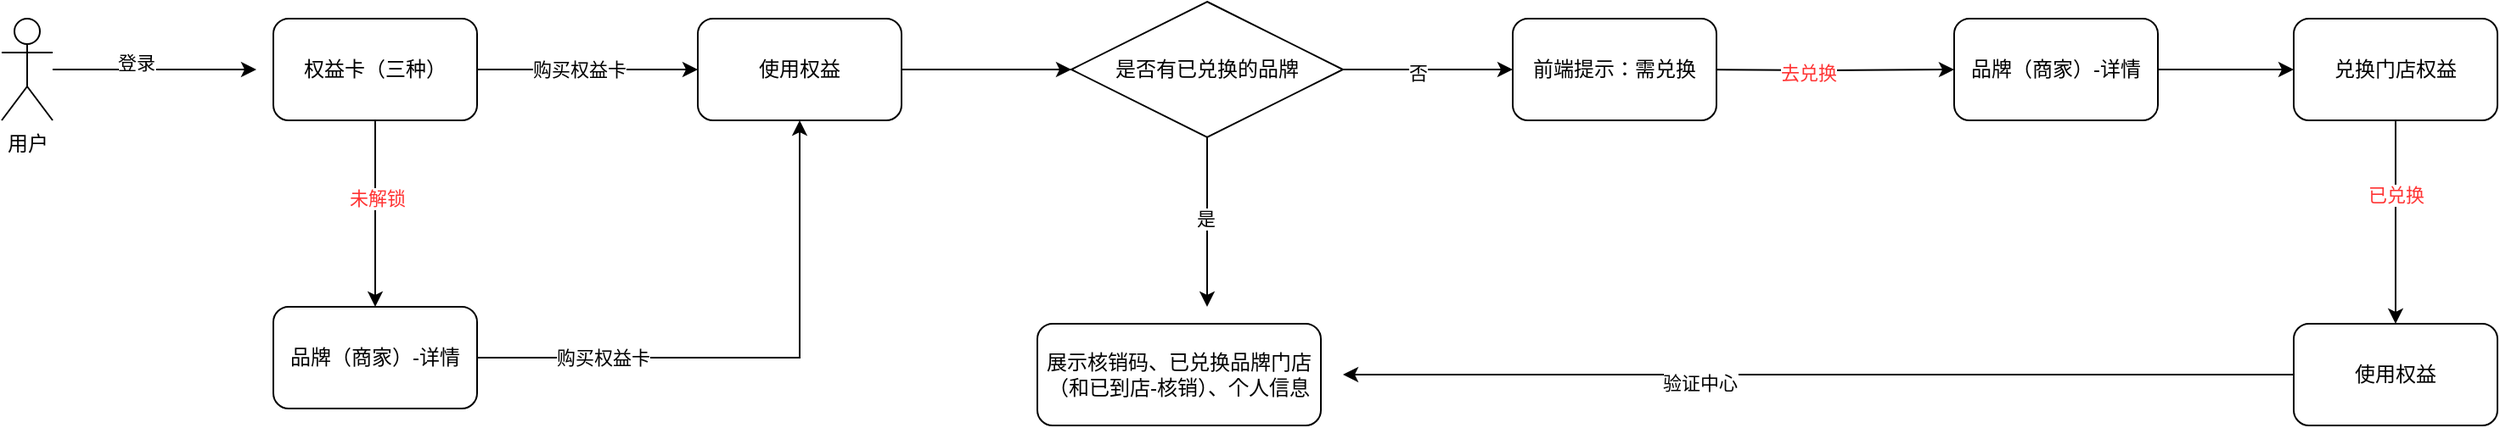 <mxfile version="20.5.3" type="github">
  <diagram id="GZfsAGJctMVChtoru6VE" name="第 1 页">
    <mxGraphModel dx="2343" dy="1117" grid="1" gridSize="10" guides="1" tooltips="1" connect="1" arrows="1" fold="1" page="1" pageScale="1" pageWidth="827" pageHeight="1169" math="0" shadow="0">
      <root>
        <mxCell id="0" />
        <mxCell id="1" parent="0" />
        <mxCell id="xFcmR9xmU-9RzkkyPMSG-3" style="edgeStyle=orthogonalEdgeStyle;rounded=0;orthogonalLoop=1;jettySize=auto;html=1;" edge="1" parent="1" source="xFcmR9xmU-9RzkkyPMSG-1">
          <mxGeometry relative="1" as="geometry">
            <mxPoint x="200" y="150" as="targetPoint" />
          </mxGeometry>
        </mxCell>
        <mxCell id="xFcmR9xmU-9RzkkyPMSG-10" value="登录" style="edgeLabel;html=1;align=center;verticalAlign=middle;resizable=0;points=[];" vertex="1" connectable="0" parent="xFcmR9xmU-9RzkkyPMSG-3">
          <mxGeometry x="-0.183" y="4" relative="1" as="geometry">
            <mxPoint as="offset" />
          </mxGeometry>
        </mxCell>
        <mxCell id="xFcmR9xmU-9RzkkyPMSG-1" value="用户" style="shape=umlActor;verticalLabelPosition=bottom;verticalAlign=top;html=1;outlineConnect=0;" vertex="1" parent="1">
          <mxGeometry x="50" y="120" width="30" height="60" as="geometry" />
        </mxCell>
        <mxCell id="xFcmR9xmU-9RzkkyPMSG-5" value="" style="edgeStyle=orthogonalEdgeStyle;rounded=0;orthogonalLoop=1;jettySize=auto;html=1;" edge="1" parent="1" source="xFcmR9xmU-9RzkkyPMSG-2" target="xFcmR9xmU-9RzkkyPMSG-4">
          <mxGeometry relative="1" as="geometry" />
        </mxCell>
        <mxCell id="xFcmR9xmU-9RzkkyPMSG-14" value="购买权益卡" style="edgeLabel;html=1;align=center;verticalAlign=middle;resizable=0;points=[];" vertex="1" connectable="0" parent="xFcmR9xmU-9RzkkyPMSG-5">
          <mxGeometry x="-0.277" y="-2" relative="1" as="geometry">
            <mxPoint x="13" y="-2" as="offset" />
          </mxGeometry>
        </mxCell>
        <mxCell id="xFcmR9xmU-9RzkkyPMSG-8" value="" style="edgeStyle=orthogonalEdgeStyle;rounded=0;orthogonalLoop=1;jettySize=auto;html=1;" edge="1" parent="1" source="xFcmR9xmU-9RzkkyPMSG-2" target="xFcmR9xmU-9RzkkyPMSG-7">
          <mxGeometry relative="1" as="geometry" />
        </mxCell>
        <mxCell id="xFcmR9xmU-9RzkkyPMSG-11" value="&lt;font color=&quot;#ff3333&quot;&gt;未解锁&lt;/font&gt;" style="edgeLabel;html=1;align=center;verticalAlign=middle;resizable=0;points=[];" vertex="1" connectable="0" parent="xFcmR9xmU-9RzkkyPMSG-8">
          <mxGeometry x="-0.175" relative="1" as="geometry">
            <mxPoint x="1" as="offset" />
          </mxGeometry>
        </mxCell>
        <mxCell id="xFcmR9xmU-9RzkkyPMSG-2" value="权益卡（三种）" style="rounded=1;whiteSpace=wrap;html=1;" vertex="1" parent="1">
          <mxGeometry x="210" y="120" width="120" height="60" as="geometry" />
        </mxCell>
        <mxCell id="xFcmR9xmU-9RzkkyPMSG-16" value="" style="edgeStyle=orthogonalEdgeStyle;rounded=0;orthogonalLoop=1;jettySize=auto;html=1;" edge="1" parent="1" target="xFcmR9xmU-9RzkkyPMSG-15">
          <mxGeometry relative="1" as="geometry">
            <mxPoint x="1050" y="150" as="sourcePoint" />
          </mxGeometry>
        </mxCell>
        <mxCell id="xFcmR9xmU-9RzkkyPMSG-17" value="&lt;font color=&quot;#ff3333&quot;&gt;去兑换&lt;/font&gt;" style="edgeLabel;html=1;align=center;verticalAlign=middle;resizable=0;points=[];" vertex="1" connectable="0" parent="xFcmR9xmU-9RzkkyPMSG-16">
          <mxGeometry x="-0.15" y="-1" relative="1" as="geometry">
            <mxPoint as="offset" />
          </mxGeometry>
        </mxCell>
        <mxCell id="xFcmR9xmU-9RzkkyPMSG-26" value="" style="edgeStyle=orthogonalEdgeStyle;rounded=0;orthogonalLoop=1;jettySize=auto;html=1;" edge="1" parent="1" source="xFcmR9xmU-9RzkkyPMSG-4">
          <mxGeometry relative="1" as="geometry">
            <mxPoint x="680" y="150" as="targetPoint" />
          </mxGeometry>
        </mxCell>
        <mxCell id="xFcmR9xmU-9RzkkyPMSG-4" value="使用权益" style="whiteSpace=wrap;html=1;rounded=1;" vertex="1" parent="1">
          <mxGeometry x="460" y="120" width="120" height="60" as="geometry" />
        </mxCell>
        <mxCell id="xFcmR9xmU-9RzkkyPMSG-12" style="edgeStyle=orthogonalEdgeStyle;rounded=0;orthogonalLoop=1;jettySize=auto;html=1;entryX=0.5;entryY=1;entryDx=0;entryDy=0;" edge="1" parent="1" source="xFcmR9xmU-9RzkkyPMSG-7" target="xFcmR9xmU-9RzkkyPMSG-4">
          <mxGeometry relative="1" as="geometry" />
        </mxCell>
        <mxCell id="xFcmR9xmU-9RzkkyPMSG-13" value="购买权益卡" style="edgeLabel;html=1;align=center;verticalAlign=middle;resizable=0;points=[];" vertex="1" connectable="0" parent="xFcmR9xmU-9RzkkyPMSG-12">
          <mxGeometry x="-0.553" relative="1" as="geometry">
            <mxPoint as="offset" />
          </mxGeometry>
        </mxCell>
        <mxCell id="xFcmR9xmU-9RzkkyPMSG-7" value="品牌（商家）-详情" style="whiteSpace=wrap;html=1;rounded=1;" vertex="1" parent="1">
          <mxGeometry x="210" y="290" width="120" height="60" as="geometry" />
        </mxCell>
        <mxCell id="xFcmR9xmU-9RzkkyPMSG-20" value="" style="edgeStyle=orthogonalEdgeStyle;rounded=0;orthogonalLoop=1;jettySize=auto;html=1;" edge="1" parent="1" source="xFcmR9xmU-9RzkkyPMSG-15" target="xFcmR9xmU-9RzkkyPMSG-19">
          <mxGeometry relative="1" as="geometry" />
        </mxCell>
        <mxCell id="xFcmR9xmU-9RzkkyPMSG-15" value="品牌（商家）-详情" style="whiteSpace=wrap;html=1;rounded=1;" vertex="1" parent="1">
          <mxGeometry x="1200" y="120" width="120" height="60" as="geometry" />
        </mxCell>
        <mxCell id="xFcmR9xmU-9RzkkyPMSG-23" value="" style="edgeStyle=orthogonalEdgeStyle;rounded=0;orthogonalLoop=1;jettySize=auto;html=1;" edge="1" parent="1" source="xFcmR9xmU-9RzkkyPMSG-19" target="xFcmR9xmU-9RzkkyPMSG-22">
          <mxGeometry relative="1" as="geometry" />
        </mxCell>
        <mxCell id="xFcmR9xmU-9RzkkyPMSG-24" value="&lt;font color=&quot;#ff3333&quot;&gt;已兑换&lt;/font&gt;" style="edgeLabel;html=1;align=center;verticalAlign=middle;resizable=0;points=[];" vertex="1" connectable="0" parent="xFcmR9xmU-9RzkkyPMSG-23">
          <mxGeometry x="-0.267" relative="1" as="geometry">
            <mxPoint as="offset" />
          </mxGeometry>
        </mxCell>
        <mxCell id="xFcmR9xmU-9RzkkyPMSG-19" value="兑换门店权益" style="whiteSpace=wrap;html=1;rounded=1;" vertex="1" parent="1">
          <mxGeometry x="1400" y="120" width="120" height="60" as="geometry" />
        </mxCell>
        <mxCell id="xFcmR9xmU-9RzkkyPMSG-34" style="edgeStyle=orthogonalEdgeStyle;rounded=0;orthogonalLoop=1;jettySize=auto;html=1;" edge="1" parent="1" source="xFcmR9xmU-9RzkkyPMSG-22">
          <mxGeometry relative="1" as="geometry">
            <mxPoint x="840" y="330" as="targetPoint" />
          </mxGeometry>
        </mxCell>
        <mxCell id="xFcmR9xmU-9RzkkyPMSG-37" value="验证中心" style="edgeLabel;html=1;align=center;verticalAlign=middle;resizable=0;points=[];" vertex="1" connectable="0" parent="xFcmR9xmU-9RzkkyPMSG-34">
          <mxGeometry x="0.253" y="4" relative="1" as="geometry">
            <mxPoint as="offset" />
          </mxGeometry>
        </mxCell>
        <mxCell id="xFcmR9xmU-9RzkkyPMSG-22" value="使用权益" style="whiteSpace=wrap;html=1;rounded=1;" vertex="1" parent="1">
          <mxGeometry x="1400" y="300" width="120" height="60" as="geometry" />
        </mxCell>
        <mxCell id="xFcmR9xmU-9RzkkyPMSG-29" value="" style="edgeStyle=orthogonalEdgeStyle;rounded=0;orthogonalLoop=1;jettySize=auto;html=1;" edge="1" parent="1" source="xFcmR9xmU-9RzkkyPMSG-27">
          <mxGeometry relative="1" as="geometry">
            <mxPoint x="760" y="290" as="targetPoint" />
          </mxGeometry>
        </mxCell>
        <mxCell id="xFcmR9xmU-9RzkkyPMSG-32" value="是" style="edgeLabel;html=1;align=center;verticalAlign=middle;resizable=0;points=[];" vertex="1" connectable="0" parent="xFcmR9xmU-9RzkkyPMSG-29">
          <mxGeometry x="-0.078" y="-1" relative="1" as="geometry">
            <mxPoint y="1" as="offset" />
          </mxGeometry>
        </mxCell>
        <mxCell id="xFcmR9xmU-9RzkkyPMSG-31" value="" style="edgeStyle=orthogonalEdgeStyle;rounded=0;orthogonalLoop=1;jettySize=auto;html=1;" edge="1" parent="1" source="xFcmR9xmU-9RzkkyPMSG-27">
          <mxGeometry relative="1" as="geometry">
            <mxPoint x="940" y="150" as="targetPoint" />
          </mxGeometry>
        </mxCell>
        <mxCell id="xFcmR9xmU-9RzkkyPMSG-33" value="否" style="edgeLabel;html=1;align=center;verticalAlign=middle;resizable=0;points=[];" vertex="1" connectable="0" parent="xFcmR9xmU-9RzkkyPMSG-31">
          <mxGeometry x="-0.12" y="-1" relative="1" as="geometry">
            <mxPoint y="1" as="offset" />
          </mxGeometry>
        </mxCell>
        <mxCell id="xFcmR9xmU-9RzkkyPMSG-27" value="是否有已兑换的品牌" style="rhombus;whiteSpace=wrap;html=1;" vertex="1" parent="1">
          <mxGeometry x="680" y="110" width="160" height="80" as="geometry" />
        </mxCell>
        <mxCell id="xFcmR9xmU-9RzkkyPMSG-35" value="前端提示：需兑换" style="rounded=1;whiteSpace=wrap;html=1;" vertex="1" parent="1">
          <mxGeometry x="940" y="120" width="120" height="60" as="geometry" />
        </mxCell>
        <mxCell id="xFcmR9xmU-9RzkkyPMSG-36" value="展示核销码、已兑换品牌门店（和已到店-核销）、个人信息" style="rounded=1;whiteSpace=wrap;html=1;" vertex="1" parent="1">
          <mxGeometry x="660" y="300" width="167" height="60" as="geometry" />
        </mxCell>
      </root>
    </mxGraphModel>
  </diagram>
</mxfile>
